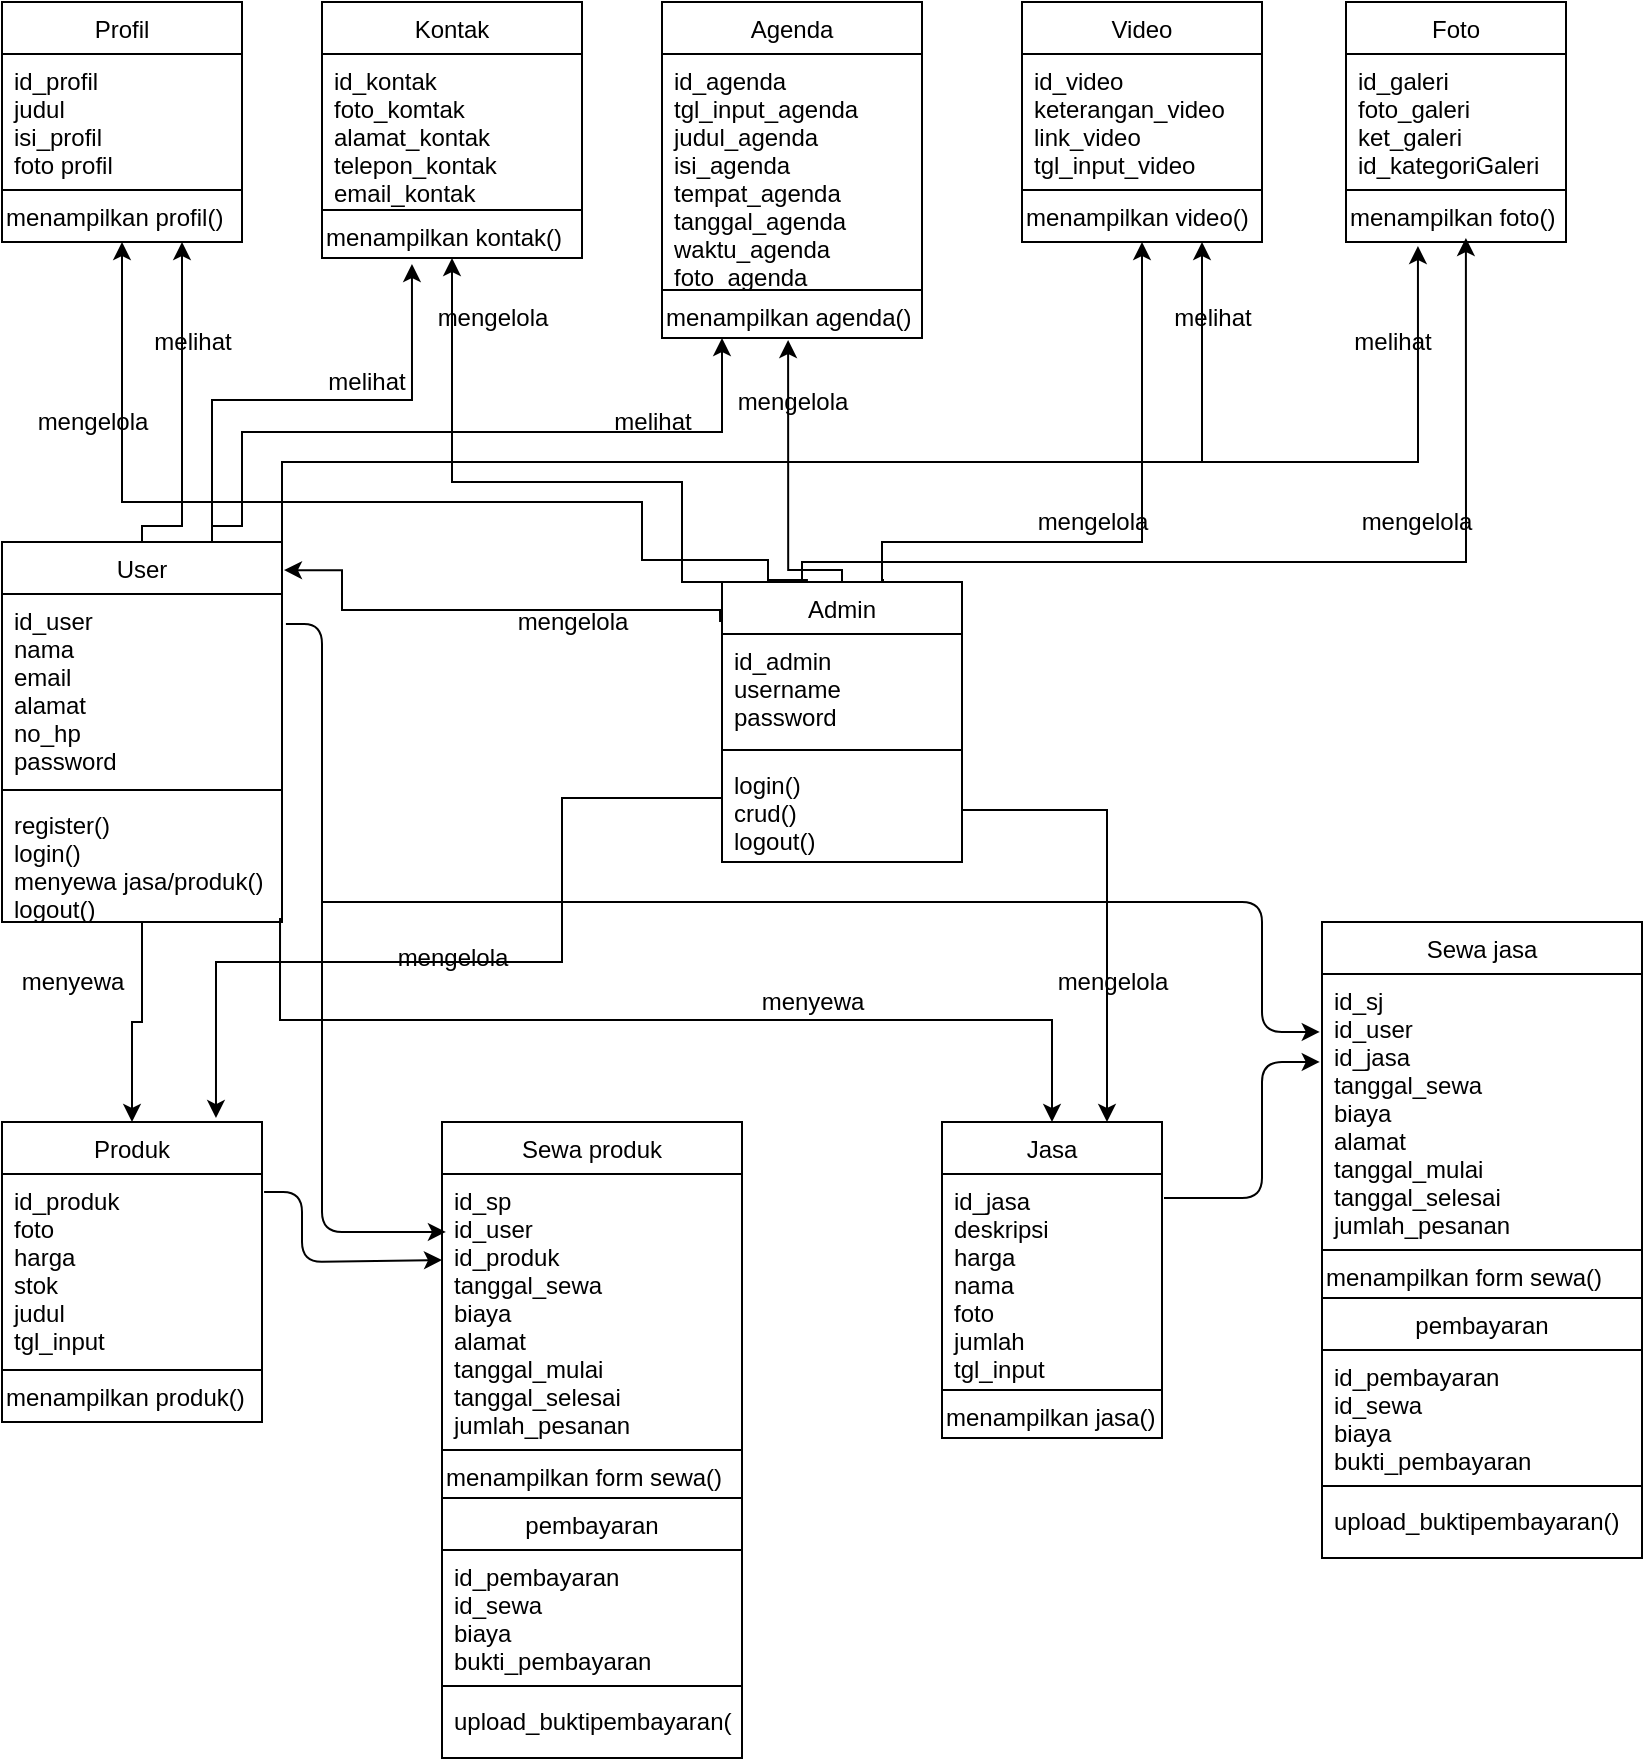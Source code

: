<mxfile version="12.4.8" type="device"><diagram id="C5RBs43oDa-KdzZeNtuy" name="Page-1"><mxGraphModel dx="868" dy="482" grid="1" gridSize="10" guides="1" tooltips="1" connect="1" arrows="1" fold="1" page="1" pageScale="1" pageWidth="827" pageHeight="1169" math="0" shadow="0"><root><mxCell id="WIyWlLk6GJQsqaUBKTNV-0"/><mxCell id="WIyWlLk6GJQsqaUBKTNV-1" parent="WIyWlLk6GJQsqaUBKTNV-0"/><mxCell id="HeBMt2DbHtwKE5MAPgMP-26" style="edgeStyle=orthogonalEdgeStyle;rounded=0;orthogonalLoop=1;jettySize=auto;html=1;exitX=0.5;exitY=0;exitDx=0;exitDy=0;entryX=0.485;entryY=1.05;entryDx=0;entryDy=0;entryPerimeter=0;" edge="1" parent="WIyWlLk6GJQsqaUBKTNV-1" source="zkfFHV4jXpPFQw0GAbJ--0" target="HeBMt2DbHtwKE5MAPgMP-13"><mxGeometry relative="1" as="geometry"><Array as="points"><mxPoint x="393" y="284"/></Array></mxGeometry></mxCell><mxCell id="HeBMt2DbHtwKE5MAPgMP-29" style="edgeStyle=orthogonalEdgeStyle;rounded=0;orthogonalLoop=1;jettySize=auto;html=1;exitX=0.675;exitY=-0.007;exitDx=0;exitDy=0;entryX=0.5;entryY=1;entryDx=0;entryDy=0;exitPerimeter=0;" edge="1" parent="WIyWlLk6GJQsqaUBKTNV-1" source="zkfFHV4jXpPFQw0GAbJ--0" target="HeBMt2DbHtwKE5MAPgMP-14"><mxGeometry relative="1" as="geometry"><Array as="points"><mxPoint x="440" y="289"/><mxPoint x="440" y="270"/><mxPoint x="570" y="270"/></Array></mxGeometry></mxCell><mxCell id="HeBMt2DbHtwKE5MAPgMP-31" style="edgeStyle=orthogonalEdgeStyle;rounded=0;orthogonalLoop=1;jettySize=auto;html=1;exitX=0.5;exitY=0;exitDx=0;exitDy=0;entryX=0.545;entryY=1;entryDx=0;entryDy=0;entryPerimeter=0;" edge="1" parent="WIyWlLk6GJQsqaUBKTNV-1" source="zkfFHV4jXpPFQw0GAbJ--0" target="HeBMt2DbHtwKE5MAPgMP-21"><mxGeometry relative="1" as="geometry"><Array as="points"><mxPoint x="400" y="280"/><mxPoint x="732" y="280"/></Array></mxGeometry></mxCell><mxCell id="zkfFHV4jXpPFQw0GAbJ--0" value="Admin" style="swimlane;fontStyle=0;align=center;verticalAlign=top;childLayout=stackLayout;horizontal=1;startSize=26;horizontalStack=0;resizeParent=1;resizeLast=0;collapsible=1;marginBottom=0;rounded=0;shadow=0;strokeWidth=1;" parent="WIyWlLk6GJQsqaUBKTNV-1" vertex="1"><mxGeometry x="360" y="290" width="120" height="140" as="geometry"><mxRectangle x="230" y="140" width="160" height="26" as="alternateBounds"/></mxGeometry></mxCell><mxCell id="zkfFHV4jXpPFQw0GAbJ--1" value="id_admin&#10;username&#10;password" style="text;align=left;verticalAlign=top;spacingLeft=4;spacingRight=4;overflow=hidden;rotatable=0;points=[[0,0.5],[1,0.5]];portConstraint=eastwest;" parent="zkfFHV4jXpPFQw0GAbJ--0" vertex="1"><mxGeometry y="26" width="120" height="54" as="geometry"/></mxCell><mxCell id="zkfFHV4jXpPFQw0GAbJ--4" value="" style="line;html=1;strokeWidth=1;align=left;verticalAlign=middle;spacingTop=-1;spacingLeft=3;spacingRight=3;rotatable=0;labelPosition=right;points=[];portConstraint=eastwest;" parent="zkfFHV4jXpPFQw0GAbJ--0" vertex="1"><mxGeometry y="80" width="120" height="8" as="geometry"/></mxCell><mxCell id="zkfFHV4jXpPFQw0GAbJ--5" value="login()&#10;crud()&#10;logout()" style="text;align=left;verticalAlign=top;spacingLeft=4;spacingRight=4;overflow=hidden;rotatable=0;points=[[0,0.5],[1,0.5]];portConstraint=eastwest;" parent="zkfFHV4jXpPFQw0GAbJ--0" vertex="1"><mxGeometry y="88" width="120" height="52" as="geometry"/></mxCell><mxCell id="zkfFHV4jXpPFQw0GAbJ--13" value="Sewa produk" style="swimlane;fontStyle=0;align=center;verticalAlign=top;childLayout=stackLayout;horizontal=1;startSize=26;horizontalStack=0;resizeParent=1;resizeLast=0;collapsible=1;marginBottom=0;rounded=0;shadow=0;strokeWidth=1;" parent="WIyWlLk6GJQsqaUBKTNV-1" vertex="1"><mxGeometry x="220" y="560" width="150" height="318" as="geometry"><mxRectangle x="340" y="380" width="170" height="26" as="alternateBounds"/></mxGeometry></mxCell><mxCell id="zkfFHV4jXpPFQw0GAbJ--14" value="id_sp&#10;id_user&#10;id_produk&#10;tanggal_sewa&#10;biaya&#10;alamat&#10;tanggal_mulai&#10;tanggal_selesai&#10;jumlah_pesanan" style="text;align=left;verticalAlign=top;spacingLeft=4;spacingRight=4;overflow=hidden;rotatable=0;points=[[0,0.5],[1,0.5]];portConstraint=eastwest;" parent="zkfFHV4jXpPFQw0GAbJ--13" vertex="1"><mxGeometry y="26" width="150" height="134" as="geometry"/></mxCell><mxCell id="zkfFHV4jXpPFQw0GAbJ--15" value="" style="line;html=1;strokeWidth=1;align=left;verticalAlign=middle;spacingTop=-1;spacingLeft=3;spacingRight=3;rotatable=0;labelPosition=right;points=[];portConstraint=eastwest;" parent="zkfFHV4jXpPFQw0GAbJ--13" vertex="1"><mxGeometry y="160" width="150" height="8" as="geometry"/></mxCell><mxCell id="HeBMt2DbHtwKE5MAPgMP-49" value="menampilkan form sewa()" style="text;html=1;align=left;verticalAlign=middle;resizable=0;points=[];autosize=1;" vertex="1" parent="zkfFHV4jXpPFQw0GAbJ--13"><mxGeometry y="168" width="150" height="20" as="geometry"/></mxCell><mxCell id="HeBMt2DbHtwKE5MAPgMP-85" value="pembayaran" style="swimlane;fontStyle=0;align=center;verticalAlign=top;childLayout=stackLayout;horizontal=1;startSize=26;horizontalStack=0;resizeParent=1;resizeLast=0;collapsible=1;marginBottom=0;rounded=0;shadow=0;strokeWidth=1;" vertex="1" parent="zkfFHV4jXpPFQw0GAbJ--13"><mxGeometry y="188" width="150" height="130" as="geometry"><mxRectangle x="130" y="380" width="160" height="26" as="alternateBounds"/></mxGeometry></mxCell><mxCell id="HeBMt2DbHtwKE5MAPgMP-86" value="id_pembayaran&#10;id_sewa&#10;biaya&#10;bukti_pembayaran" style="text;align=left;verticalAlign=top;spacingLeft=4;spacingRight=4;overflow=hidden;rotatable=0;points=[[0,0.5],[1,0.5]];portConstraint=eastwest;rounded=0;shadow=0;html=0;" vertex="1" parent="HeBMt2DbHtwKE5MAPgMP-85"><mxGeometry y="26" width="150" height="64" as="geometry"/></mxCell><mxCell id="HeBMt2DbHtwKE5MAPgMP-87" value="" style="line;html=1;strokeWidth=1;align=left;verticalAlign=middle;spacingTop=-1;spacingLeft=3;spacingRight=3;rotatable=0;labelPosition=right;points=[];portConstraint=eastwest;" vertex="1" parent="HeBMt2DbHtwKE5MAPgMP-85"><mxGeometry y="90" width="150" height="8" as="geometry"/></mxCell><mxCell id="HeBMt2DbHtwKE5MAPgMP-88" value="upload_buktipembayaran()" style="text;align=left;verticalAlign=top;spacingLeft=4;spacingRight=4;overflow=hidden;rotatable=0;points=[[0,0.5],[1,0.5]];portConstraint=eastwest;fontStyle=0" vertex="1" parent="HeBMt2DbHtwKE5MAPgMP-85"><mxGeometry y="98" width="150" height="26" as="geometry"/></mxCell><mxCell id="HeBMt2DbHtwKE5MAPgMP-43" style="edgeStyle=orthogonalEdgeStyle;rounded=0;orthogonalLoop=1;jettySize=auto;html=1;exitX=0.5;exitY=1;exitDx=0;exitDy=0;entryX=0.5;entryY=0;entryDx=0;entryDy=0;" edge="1" parent="WIyWlLk6GJQsqaUBKTNV-1" source="zkfFHV4jXpPFQw0GAbJ--17" target="HeBMt2DbHtwKE5MAPgMP-35"><mxGeometry relative="1" as="geometry"/></mxCell><mxCell id="HeBMt2DbHtwKE5MAPgMP-47" style="edgeStyle=orthogonalEdgeStyle;rounded=0;orthogonalLoop=1;jettySize=auto;html=1;exitX=0.993;exitY=1;exitDx=0;exitDy=0;entryX=0.5;entryY=0;entryDx=0;entryDy=0;exitPerimeter=0;" edge="1" parent="WIyWlLk6GJQsqaUBKTNV-1" source="zkfFHV4jXpPFQw0GAbJ--25" target="HeBMt2DbHtwKE5MAPgMP-39"><mxGeometry relative="1" as="geometry"/></mxCell><mxCell id="HeBMt2DbHtwKE5MAPgMP-64" style="edgeStyle=orthogonalEdgeStyle;rounded=0;orthogonalLoop=1;jettySize=auto;html=1;exitX=0.5;exitY=0;exitDx=0;exitDy=0;entryX=0.75;entryY=1;entryDx=0;entryDy=0;" edge="1" parent="WIyWlLk6GJQsqaUBKTNV-1" source="zkfFHV4jXpPFQw0GAbJ--17" target="HeBMt2DbHtwKE5MAPgMP-0"><mxGeometry relative="1" as="geometry"><Array as="points"><mxPoint x="90" y="262"/></Array></mxGeometry></mxCell><mxCell id="HeBMt2DbHtwKE5MAPgMP-68" style="edgeStyle=orthogonalEdgeStyle;rounded=0;orthogonalLoop=1;jettySize=auto;html=1;exitX=0.75;exitY=0;exitDx=0;exitDy=0;entryX=0.346;entryY=1.15;entryDx=0;entryDy=0;entryPerimeter=0;" edge="1" parent="WIyWlLk6GJQsqaUBKTNV-1" source="zkfFHV4jXpPFQw0GAbJ--17" target="HeBMt2DbHtwKE5MAPgMP-8"><mxGeometry relative="1" as="geometry"/></mxCell><mxCell id="HeBMt2DbHtwKE5MAPgMP-70" style="edgeStyle=orthogonalEdgeStyle;rounded=0;orthogonalLoop=1;jettySize=auto;html=1;exitX=0.75;exitY=0;exitDx=0;exitDy=0;" edge="1" parent="WIyWlLk6GJQsqaUBKTNV-1" source="zkfFHV4jXpPFQw0GAbJ--17" target="HeBMt2DbHtwKE5MAPgMP-13"><mxGeometry relative="1" as="geometry"><Array as="points"><mxPoint x="120" y="262"/><mxPoint x="120" y="215"/><mxPoint x="360" y="215"/></Array></mxGeometry></mxCell><mxCell id="HeBMt2DbHtwKE5MAPgMP-77" style="edgeStyle=orthogonalEdgeStyle;rounded=0;orthogonalLoop=1;jettySize=auto;html=1;exitX=1;exitY=0;exitDx=0;exitDy=0;entryX=0.75;entryY=1;entryDx=0;entryDy=0;" edge="1" parent="WIyWlLk6GJQsqaUBKTNV-1" source="zkfFHV4jXpPFQw0GAbJ--17" target="HeBMt2DbHtwKE5MAPgMP-14"><mxGeometry relative="1" as="geometry"><Array as="points"><mxPoint x="140" y="230"/><mxPoint x="600" y="230"/></Array></mxGeometry></mxCell><mxCell id="HeBMt2DbHtwKE5MAPgMP-79" style="edgeStyle=orthogonalEdgeStyle;rounded=0;orthogonalLoop=1;jettySize=auto;html=1;exitX=1;exitY=0;exitDx=0;exitDy=0;entryX=0.327;entryY=1.2;entryDx=0;entryDy=0;entryPerimeter=0;" edge="1" parent="WIyWlLk6GJQsqaUBKTNV-1" source="zkfFHV4jXpPFQw0GAbJ--17" target="HeBMt2DbHtwKE5MAPgMP-21"><mxGeometry relative="1" as="geometry"><Array as="points"><mxPoint x="140" y="230"/><mxPoint x="708" y="230"/></Array></mxGeometry></mxCell><mxCell id="zkfFHV4jXpPFQw0GAbJ--17" value="User" style="swimlane;fontStyle=0;align=center;verticalAlign=top;childLayout=stackLayout;horizontal=1;startSize=26;horizontalStack=0;resizeParent=1;resizeLast=0;collapsible=1;marginBottom=0;rounded=0;shadow=0;strokeWidth=1;" parent="WIyWlLk6GJQsqaUBKTNV-1" vertex="1"><mxGeometry y="270" width="140" height="190" as="geometry"><mxRectangle x="550" y="140" width="160" height="26" as="alternateBounds"/></mxGeometry></mxCell><mxCell id="zkfFHV4jXpPFQw0GAbJ--18" value="id_user&#10;nama&#10;email&#10;alamat&#10;no_hp&#10;password" style="text;align=left;verticalAlign=top;spacingLeft=4;spacingRight=4;overflow=hidden;rotatable=0;points=[[0,0.5],[1,0.5]];portConstraint=eastwest;" parent="zkfFHV4jXpPFQw0GAbJ--17" vertex="1"><mxGeometry y="26" width="140" height="94" as="geometry"/></mxCell><mxCell id="zkfFHV4jXpPFQw0GAbJ--23" value="" style="line;html=1;strokeWidth=1;align=left;verticalAlign=middle;spacingTop=-1;spacingLeft=3;spacingRight=3;rotatable=0;labelPosition=right;points=[];portConstraint=eastwest;" parent="zkfFHV4jXpPFQw0GAbJ--17" vertex="1"><mxGeometry y="120" width="140" height="8" as="geometry"/></mxCell><mxCell id="zkfFHV4jXpPFQw0GAbJ--25" value="register()&#10;login()&#10;menyewa jasa/produk()&#10;logout()" style="text;align=left;verticalAlign=top;spacingLeft=4;spacingRight=4;overflow=hidden;rotatable=0;points=[[0,0.5],[1,0.5]];portConstraint=eastwest;" parent="zkfFHV4jXpPFQw0GAbJ--17" vertex="1"><mxGeometry y="128" width="140" height="60" as="geometry"/></mxCell><mxCell id="HeBMt2DbHtwKE5MAPgMP-0" value="Profil" style="swimlane;fontStyle=0;align=center;verticalAlign=top;childLayout=stackLayout;horizontal=1;startSize=26;horizontalStack=0;resizeParent=1;resizeLast=0;collapsible=1;marginBottom=0;rounded=0;shadow=0;strokeWidth=1;" vertex="1" parent="WIyWlLk6GJQsqaUBKTNV-1"><mxGeometry width="120" height="120" as="geometry"><mxRectangle x="340" y="380" width="170" height="26" as="alternateBounds"/></mxGeometry></mxCell><mxCell id="HeBMt2DbHtwKE5MAPgMP-1" value="id_profil&#10;judul&#10;isi_profil&#10;foto profil" style="text;align=left;verticalAlign=top;spacingLeft=4;spacingRight=4;overflow=hidden;rotatable=0;points=[[0,0.5],[1,0.5]];portConstraint=eastwest;" vertex="1" parent="HeBMt2DbHtwKE5MAPgMP-0"><mxGeometry y="26" width="120" height="64" as="geometry"/></mxCell><mxCell id="HeBMt2DbHtwKE5MAPgMP-2" value="" style="line;html=1;strokeWidth=1;align=left;verticalAlign=middle;spacingTop=-1;spacingLeft=3;spacingRight=3;rotatable=0;labelPosition=right;points=[];portConstraint=eastwest;" vertex="1" parent="HeBMt2DbHtwKE5MAPgMP-0"><mxGeometry y="90" width="120" height="8" as="geometry"/></mxCell><mxCell id="HeBMt2DbHtwKE5MAPgMP-4" value="menampilkan profil()" style="text;html=1;align=left;verticalAlign=middle;resizable=0;points=[];autosize=1;" vertex="1" parent="HeBMt2DbHtwKE5MAPgMP-0"><mxGeometry y="98" width="120" height="20" as="geometry"/></mxCell><mxCell id="HeBMt2DbHtwKE5MAPgMP-5" value="Kontak" style="swimlane;fontStyle=0;align=center;verticalAlign=top;childLayout=stackLayout;horizontal=1;startSize=26;horizontalStack=0;resizeParent=1;resizeLast=0;collapsible=1;marginBottom=0;rounded=0;shadow=0;strokeWidth=1;" vertex="1" parent="WIyWlLk6GJQsqaUBKTNV-1"><mxGeometry x="160" width="130" height="128" as="geometry"><mxRectangle x="340" y="380" width="170" height="26" as="alternateBounds"/></mxGeometry></mxCell><mxCell id="HeBMt2DbHtwKE5MAPgMP-6" value="id_kontak&#10;foto_komtak&#10;alamat_kontak&#10;telepon_kontak&#10;email_kontak" style="text;align=left;verticalAlign=top;spacingLeft=4;spacingRight=4;overflow=hidden;rotatable=0;points=[[0,0.5],[1,0.5]];portConstraint=eastwest;" vertex="1" parent="HeBMt2DbHtwKE5MAPgMP-5"><mxGeometry y="26" width="130" height="74" as="geometry"/></mxCell><mxCell id="HeBMt2DbHtwKE5MAPgMP-7" value="" style="line;html=1;strokeWidth=1;align=left;verticalAlign=middle;spacingTop=-1;spacingLeft=3;spacingRight=3;rotatable=0;labelPosition=right;points=[];portConstraint=eastwest;" vertex="1" parent="HeBMt2DbHtwKE5MAPgMP-5"><mxGeometry y="100" width="130" height="8" as="geometry"/></mxCell><mxCell id="HeBMt2DbHtwKE5MAPgMP-8" value="menampilkan kontak()" style="text;html=1;align=left;verticalAlign=middle;resizable=0;points=[];autosize=1;" vertex="1" parent="HeBMt2DbHtwKE5MAPgMP-5"><mxGeometry y="108" width="130" height="20" as="geometry"/></mxCell><mxCell id="HeBMt2DbHtwKE5MAPgMP-10" value="Agenda" style="swimlane;fontStyle=0;align=center;verticalAlign=top;childLayout=stackLayout;horizontal=1;startSize=26;horizontalStack=0;resizeParent=1;resizeLast=0;collapsible=1;marginBottom=0;rounded=0;shadow=0;strokeWidth=1;" vertex="1" parent="WIyWlLk6GJQsqaUBKTNV-1"><mxGeometry x="330" width="130" height="168" as="geometry"><mxRectangle x="340" y="380" width="170" height="26" as="alternateBounds"/></mxGeometry></mxCell><mxCell id="HeBMt2DbHtwKE5MAPgMP-11" value="id_agenda&#10;tgl_input_agenda&#10;judul_agenda&#10;isi_agenda&#10;tempat_agenda&#10;tanggal_agenda&#10;waktu_agenda&#10;foto_agenda" style="text;align=left;verticalAlign=top;spacingLeft=4;spacingRight=4;overflow=hidden;rotatable=0;points=[[0,0.5],[1,0.5]];portConstraint=eastwest;" vertex="1" parent="HeBMt2DbHtwKE5MAPgMP-10"><mxGeometry y="26" width="130" height="114" as="geometry"/></mxCell><mxCell id="HeBMt2DbHtwKE5MAPgMP-12" value="" style="line;html=1;strokeWidth=1;align=left;verticalAlign=middle;spacingTop=-1;spacingLeft=3;spacingRight=3;rotatable=0;labelPosition=right;points=[];portConstraint=eastwest;" vertex="1" parent="HeBMt2DbHtwKE5MAPgMP-10"><mxGeometry y="140" width="130" height="8" as="geometry"/></mxCell><mxCell id="HeBMt2DbHtwKE5MAPgMP-13" value="menampilkan agenda()" style="text;html=1;align=left;verticalAlign=middle;resizable=0;points=[];autosize=1;" vertex="1" parent="HeBMt2DbHtwKE5MAPgMP-10"><mxGeometry y="148" width="130" height="20" as="geometry"/></mxCell><mxCell id="HeBMt2DbHtwKE5MAPgMP-14" value="Video" style="swimlane;fontStyle=0;align=center;verticalAlign=top;childLayout=stackLayout;horizontal=1;startSize=26;horizontalStack=0;resizeParent=1;resizeLast=0;collapsible=1;marginBottom=0;rounded=0;shadow=0;strokeWidth=1;" vertex="1" parent="WIyWlLk6GJQsqaUBKTNV-1"><mxGeometry x="510" width="120" height="120" as="geometry"><mxRectangle x="340" y="380" width="170" height="26" as="alternateBounds"/></mxGeometry></mxCell><mxCell id="HeBMt2DbHtwKE5MAPgMP-15" value="id_video&#10;keterangan_video&#10;link_video&#10;tgl_input_video" style="text;align=left;verticalAlign=top;spacingLeft=4;spacingRight=4;overflow=hidden;rotatable=0;points=[[0,0.5],[1,0.5]];portConstraint=eastwest;" vertex="1" parent="HeBMt2DbHtwKE5MAPgMP-14"><mxGeometry y="26" width="120" height="64" as="geometry"/></mxCell><mxCell id="HeBMt2DbHtwKE5MAPgMP-16" value="" style="line;html=1;strokeWidth=1;align=left;verticalAlign=middle;spacingTop=-1;spacingLeft=3;spacingRight=3;rotatable=0;labelPosition=right;points=[];portConstraint=eastwest;" vertex="1" parent="HeBMt2DbHtwKE5MAPgMP-14"><mxGeometry y="90" width="120" height="8" as="geometry"/></mxCell><mxCell id="HeBMt2DbHtwKE5MAPgMP-17" value="menampilkan video()" style="text;html=1;align=left;verticalAlign=middle;resizable=0;points=[];autosize=1;" vertex="1" parent="HeBMt2DbHtwKE5MAPgMP-14"><mxGeometry y="98" width="120" height="20" as="geometry"/></mxCell><mxCell id="HeBMt2DbHtwKE5MAPgMP-18" value="Foto" style="swimlane;fontStyle=0;align=center;verticalAlign=top;childLayout=stackLayout;horizontal=1;startSize=26;horizontalStack=0;resizeParent=1;resizeLast=0;collapsible=1;marginBottom=0;rounded=0;shadow=0;strokeWidth=1;" vertex="1" parent="WIyWlLk6GJQsqaUBKTNV-1"><mxGeometry x="672" width="110" height="120" as="geometry"><mxRectangle x="340" y="380" width="170" height="26" as="alternateBounds"/></mxGeometry></mxCell><mxCell id="HeBMt2DbHtwKE5MAPgMP-19" value="id_galeri&#10;foto_galeri&#10;ket_galeri&#10;id_kategoriGaleri" style="text;align=left;verticalAlign=top;spacingLeft=4;spacingRight=4;overflow=hidden;rotatable=0;points=[[0,0.5],[1,0.5]];portConstraint=eastwest;" vertex="1" parent="HeBMt2DbHtwKE5MAPgMP-18"><mxGeometry y="26" width="110" height="64" as="geometry"/></mxCell><mxCell id="HeBMt2DbHtwKE5MAPgMP-20" value="" style="line;html=1;strokeWidth=1;align=left;verticalAlign=middle;spacingTop=-1;spacingLeft=3;spacingRight=3;rotatable=0;labelPosition=right;points=[];portConstraint=eastwest;" vertex="1" parent="HeBMt2DbHtwKE5MAPgMP-18"><mxGeometry y="90" width="110" height="8" as="geometry"/></mxCell><mxCell id="HeBMt2DbHtwKE5MAPgMP-21" value="menampilkan foto()" style="text;html=1;align=left;verticalAlign=middle;resizable=0;points=[];autosize=1;" vertex="1" parent="HeBMt2DbHtwKE5MAPgMP-18"><mxGeometry y="98" width="110" height="20" as="geometry"/></mxCell><mxCell id="HeBMt2DbHtwKE5MAPgMP-22" style="edgeStyle=orthogonalEdgeStyle;rounded=0;orthogonalLoop=1;jettySize=auto;html=1;exitX=0.358;exitY=-0.007;exitDx=0;exitDy=0;entryX=0.5;entryY=1;entryDx=0;entryDy=0;exitPerimeter=0;" edge="1" parent="WIyWlLk6GJQsqaUBKTNV-1" source="zkfFHV4jXpPFQw0GAbJ--0" target="HeBMt2DbHtwKE5MAPgMP-0"><mxGeometry relative="1" as="geometry"><mxPoint x="120" y="190" as="targetPoint"/><Array as="points"><mxPoint x="383" y="279"/><mxPoint x="320" y="279"/><mxPoint x="320" y="250"/><mxPoint x="60" y="250"/></Array></mxGeometry></mxCell><mxCell id="HeBMt2DbHtwKE5MAPgMP-23" value="mengelola" style="text;html=1;align=center;verticalAlign=middle;resizable=0;points=[];autosize=1;" vertex="1" parent="WIyWlLk6GJQsqaUBKTNV-1"><mxGeometry x="10" y="200" width="70" height="20" as="geometry"/></mxCell><mxCell id="HeBMt2DbHtwKE5MAPgMP-24" style="edgeStyle=orthogonalEdgeStyle;rounded=0;orthogonalLoop=1;jettySize=auto;html=1;exitX=0.25;exitY=0;exitDx=0;exitDy=0;" edge="1" parent="WIyWlLk6GJQsqaUBKTNV-1" source="zkfFHV4jXpPFQw0GAbJ--0" target="HeBMt2DbHtwKE5MAPgMP-8"><mxGeometry relative="1" as="geometry"><mxPoint x="390" y="280" as="sourcePoint"/><Array as="points"><mxPoint x="340" y="290"/><mxPoint x="340" y="240"/><mxPoint x="225" y="240"/></Array></mxGeometry></mxCell><mxCell id="HeBMt2DbHtwKE5MAPgMP-25" value="mengelola" style="text;html=1;align=center;verticalAlign=middle;resizable=0;points=[];autosize=1;" vertex="1" parent="WIyWlLk6GJQsqaUBKTNV-1"><mxGeometry x="210" y="148" width="70" height="20" as="geometry"/></mxCell><mxCell id="HeBMt2DbHtwKE5MAPgMP-27" value="mengelola" style="text;html=1;align=center;verticalAlign=middle;resizable=0;points=[];autosize=1;" vertex="1" parent="WIyWlLk6GJQsqaUBKTNV-1"><mxGeometry x="360" y="190" width="70" height="20" as="geometry"/></mxCell><mxCell id="HeBMt2DbHtwKE5MAPgMP-30" value="mengelola" style="text;html=1;align=center;verticalAlign=middle;resizable=0;points=[];autosize=1;" vertex="1" parent="WIyWlLk6GJQsqaUBKTNV-1"><mxGeometry x="510" y="250" width="70" height="20" as="geometry"/></mxCell><mxCell id="HeBMt2DbHtwKE5MAPgMP-32" value="mengelola" style="text;html=1;align=center;verticalAlign=middle;resizable=0;points=[];autosize=1;" vertex="1" parent="WIyWlLk6GJQsqaUBKTNV-1"><mxGeometry x="672" y="250" width="70" height="20" as="geometry"/></mxCell><mxCell id="HeBMt2DbHtwKE5MAPgMP-34" value="mengelola" style="text;html=1;align=center;verticalAlign=middle;resizable=0;points=[];autosize=1;" vertex="1" parent="WIyWlLk6GJQsqaUBKTNV-1"><mxGeometry x="250" y="300" width="70" height="20" as="geometry"/></mxCell><mxCell id="HeBMt2DbHtwKE5MAPgMP-35" value="Produk" style="swimlane;fontStyle=0;align=center;verticalAlign=top;childLayout=stackLayout;horizontal=1;startSize=26;horizontalStack=0;resizeParent=1;resizeLast=0;collapsible=1;marginBottom=0;rounded=0;shadow=0;strokeWidth=1;" vertex="1" parent="WIyWlLk6GJQsqaUBKTNV-1"><mxGeometry y="560" width="130" height="150" as="geometry"><mxRectangle x="340" y="380" width="170" height="26" as="alternateBounds"/></mxGeometry></mxCell><mxCell id="HeBMt2DbHtwKE5MAPgMP-36" value="id_produk&#10;foto&#10;harga&#10;stok&#10;judul&#10;tgl_input" style="text;align=left;verticalAlign=top;spacingLeft=4;spacingRight=4;overflow=hidden;rotatable=0;points=[[0,0.5],[1,0.5]];portConstraint=eastwest;" vertex="1" parent="HeBMt2DbHtwKE5MAPgMP-35"><mxGeometry y="26" width="130" height="94" as="geometry"/></mxCell><mxCell id="HeBMt2DbHtwKE5MAPgMP-37" value="" style="line;html=1;strokeWidth=1;align=left;verticalAlign=middle;spacingTop=-1;spacingLeft=3;spacingRight=3;rotatable=0;labelPosition=right;points=[];portConstraint=eastwest;" vertex="1" parent="HeBMt2DbHtwKE5MAPgMP-35"><mxGeometry y="120" width="130" height="8" as="geometry"/></mxCell><mxCell id="HeBMt2DbHtwKE5MAPgMP-38" value="menampilkan produk()" style="text;html=1;align=left;verticalAlign=middle;resizable=0;points=[];autosize=1;" vertex="1" parent="HeBMt2DbHtwKE5MAPgMP-35"><mxGeometry y="128" width="130" height="20" as="geometry"/></mxCell><mxCell id="HeBMt2DbHtwKE5MAPgMP-39" value="Jasa" style="swimlane;fontStyle=0;align=center;verticalAlign=top;childLayout=stackLayout;horizontal=1;startSize=26;horizontalStack=0;resizeParent=1;resizeLast=0;collapsible=1;marginBottom=0;rounded=0;shadow=0;strokeWidth=1;" vertex="1" parent="WIyWlLk6GJQsqaUBKTNV-1"><mxGeometry x="470" y="560" width="110" height="158" as="geometry"><mxRectangle x="340" y="380" width="170" height="26" as="alternateBounds"/></mxGeometry></mxCell><mxCell id="HeBMt2DbHtwKE5MAPgMP-40" value="id_jasa&#10;deskripsi&#10;harga&#10;nama&#10;foto&#10;jumlah&#10;tgl_input" style="text;align=left;verticalAlign=top;spacingLeft=4;spacingRight=4;overflow=hidden;rotatable=0;points=[[0,0.5],[1,0.5]];portConstraint=eastwest;" vertex="1" parent="HeBMt2DbHtwKE5MAPgMP-39"><mxGeometry y="26" width="110" height="104" as="geometry"/></mxCell><mxCell id="HeBMt2DbHtwKE5MAPgMP-41" value="" style="line;html=1;strokeWidth=1;align=left;verticalAlign=middle;spacingTop=-1;spacingLeft=3;spacingRight=3;rotatable=0;labelPosition=right;points=[];portConstraint=eastwest;" vertex="1" parent="HeBMt2DbHtwKE5MAPgMP-39"><mxGeometry y="130" width="110" height="8" as="geometry"/></mxCell><mxCell id="HeBMt2DbHtwKE5MAPgMP-42" value="menampilkan jasa()" style="text;html=1;align=left;verticalAlign=middle;resizable=0;points=[];autosize=1;" vertex="1" parent="HeBMt2DbHtwKE5MAPgMP-39"><mxGeometry y="138" width="110" height="20" as="geometry"/></mxCell><mxCell id="HeBMt2DbHtwKE5MAPgMP-44" value="menyewa" style="text;html=1;align=center;verticalAlign=middle;resizable=0;points=[];autosize=1;" vertex="1" parent="WIyWlLk6GJQsqaUBKTNV-1"><mxGeometry y="480" width="70" height="20" as="geometry"/></mxCell><mxCell id="HeBMt2DbHtwKE5MAPgMP-48" value="menyewa" style="text;html=1;align=center;verticalAlign=middle;resizable=0;points=[];autosize=1;" vertex="1" parent="WIyWlLk6GJQsqaUBKTNV-1"><mxGeometry x="370" y="490" width="70" height="20" as="geometry"/></mxCell><mxCell id="HeBMt2DbHtwKE5MAPgMP-50" value="Sewa jasa" style="swimlane;fontStyle=0;align=center;verticalAlign=top;childLayout=stackLayout;horizontal=1;startSize=26;horizontalStack=0;resizeParent=1;resizeLast=0;collapsible=1;marginBottom=0;rounded=0;shadow=0;strokeWidth=1;" vertex="1" parent="WIyWlLk6GJQsqaUBKTNV-1"><mxGeometry x="660" y="460" width="160" height="318" as="geometry"><mxRectangle x="340" y="380" width="170" height="26" as="alternateBounds"/></mxGeometry></mxCell><mxCell id="HeBMt2DbHtwKE5MAPgMP-51" value="id_sj&#10;id_user&#10;id_jasa&#10;tanggal_sewa&#10;biaya&#10;alamat&#10;tanggal_mulai&#10;tanggal_selesai&#10;jumlah_pesanan" style="text;align=left;verticalAlign=top;spacingLeft=4;spacingRight=4;overflow=hidden;rotatable=0;points=[[0,0.5],[1,0.5]];portConstraint=eastwest;" vertex="1" parent="HeBMt2DbHtwKE5MAPgMP-50"><mxGeometry y="26" width="160" height="134" as="geometry"/></mxCell><mxCell id="HeBMt2DbHtwKE5MAPgMP-52" value="" style="line;html=1;strokeWidth=1;align=left;verticalAlign=middle;spacingTop=-1;spacingLeft=3;spacingRight=3;rotatable=0;labelPosition=right;points=[];portConstraint=eastwest;" vertex="1" parent="HeBMt2DbHtwKE5MAPgMP-50"><mxGeometry y="160" width="160" height="8" as="geometry"/></mxCell><mxCell id="HeBMt2DbHtwKE5MAPgMP-53" value="menampilkan form sewa()" style="text;html=1;align=left;verticalAlign=middle;resizable=0;points=[];autosize=1;" vertex="1" parent="HeBMt2DbHtwKE5MAPgMP-50"><mxGeometry y="168" width="160" height="20" as="geometry"/></mxCell><mxCell id="zkfFHV4jXpPFQw0GAbJ--6" value="pembayaran" style="swimlane;fontStyle=0;align=center;verticalAlign=top;childLayout=stackLayout;horizontal=1;startSize=26;horizontalStack=0;resizeParent=1;resizeLast=0;collapsible=1;marginBottom=0;rounded=0;shadow=0;strokeWidth=1;" parent="HeBMt2DbHtwKE5MAPgMP-50" vertex="1"><mxGeometry y="188" width="160" height="130" as="geometry"><mxRectangle x="130" y="380" width="160" height="26" as="alternateBounds"/></mxGeometry></mxCell><mxCell id="zkfFHV4jXpPFQw0GAbJ--8" value="id_pembayaran&#10;id_sewa&#10;biaya&#10;bukti_pembayaran" style="text;align=left;verticalAlign=top;spacingLeft=4;spacingRight=4;overflow=hidden;rotatable=0;points=[[0,0.5],[1,0.5]];portConstraint=eastwest;rounded=0;shadow=0;html=0;" parent="zkfFHV4jXpPFQw0GAbJ--6" vertex="1"><mxGeometry y="26" width="160" height="64" as="geometry"/></mxCell><mxCell id="zkfFHV4jXpPFQw0GAbJ--9" value="" style="line;html=1;strokeWidth=1;align=left;verticalAlign=middle;spacingTop=-1;spacingLeft=3;spacingRight=3;rotatable=0;labelPosition=right;points=[];portConstraint=eastwest;" parent="zkfFHV4jXpPFQw0GAbJ--6" vertex="1"><mxGeometry y="90" width="160" height="8" as="geometry"/></mxCell><mxCell id="zkfFHV4jXpPFQw0GAbJ--10" value="upload_buktipembayaran()" style="text;align=left;verticalAlign=top;spacingLeft=4;spacingRight=4;overflow=hidden;rotatable=0;points=[[0,0.5],[1,0.5]];portConstraint=eastwest;fontStyle=0" parent="zkfFHV4jXpPFQw0GAbJ--6" vertex="1"><mxGeometry y="98" width="160" height="26" as="geometry"/></mxCell><mxCell id="HeBMt2DbHtwKE5MAPgMP-54" value="" style="endArrow=classic;html=1;entryX=0.013;entryY=0.216;entryDx=0;entryDy=0;entryPerimeter=0;exitX=1.014;exitY=0.16;exitDx=0;exitDy=0;exitPerimeter=0;" edge="1" parent="WIyWlLk6GJQsqaUBKTNV-1" source="zkfFHV4jXpPFQw0GAbJ--18" target="zkfFHV4jXpPFQw0GAbJ--14"><mxGeometry width="50" height="50" relative="1" as="geometry"><mxPoint x="150" y="300" as="sourcePoint"/><mxPoint x="60" y="770" as="targetPoint"/><Array as="points"><mxPoint x="160" y="311"/><mxPoint x="160" y="615"/></Array></mxGeometry></mxCell><mxCell id="HeBMt2DbHtwKE5MAPgMP-55" value="" style="endArrow=classic;html=1;exitX=1.008;exitY=0.096;exitDx=0;exitDy=0;exitPerimeter=0;entryX=0;entryY=0.321;entryDx=0;entryDy=0;entryPerimeter=0;" edge="1" parent="WIyWlLk6GJQsqaUBKTNV-1" source="HeBMt2DbHtwKE5MAPgMP-36" target="zkfFHV4jXpPFQw0GAbJ--14"><mxGeometry width="50" height="50" relative="1" as="geometry"><mxPoint x="10" y="820" as="sourcePoint"/><mxPoint x="190" y="630" as="targetPoint"/><Array as="points"><mxPoint x="150" y="595"/><mxPoint x="150" y="630"/></Array></mxGeometry></mxCell><mxCell id="HeBMt2DbHtwKE5MAPgMP-56" value="" style="endArrow=classic;html=1;entryX=-0.007;entryY=0.216;entryDx=0;entryDy=0;entryPerimeter=0;" edge="1" parent="WIyWlLk6GJQsqaUBKTNV-1" target="HeBMt2DbHtwKE5MAPgMP-51"><mxGeometry width="50" height="50" relative="1" as="geometry"><mxPoint x="160" y="450" as="sourcePoint"/><mxPoint x="590" y="480" as="targetPoint"/><Array as="points"><mxPoint x="630" y="450"/><mxPoint x="630" y="515"/></Array></mxGeometry></mxCell><mxCell id="HeBMt2DbHtwKE5MAPgMP-57" value="" style="endArrow=classic;html=1;exitX=1.009;exitY=0.115;exitDx=0;exitDy=0;exitPerimeter=0;entryX=-0.007;entryY=0.328;entryDx=0;entryDy=0;entryPerimeter=0;" edge="1" parent="WIyWlLk6GJQsqaUBKTNV-1" source="HeBMt2DbHtwKE5MAPgMP-40" target="HeBMt2DbHtwKE5MAPgMP-51"><mxGeometry width="50" height="50" relative="1" as="geometry"><mxPoint x="545" y="710" as="sourcePoint"/><mxPoint x="595" y="660" as="targetPoint"/><Array as="points"><mxPoint x="630" y="598"/><mxPoint x="630" y="530"/></Array></mxGeometry></mxCell><mxCell id="HeBMt2DbHtwKE5MAPgMP-58" style="edgeStyle=orthogonalEdgeStyle;rounded=0;orthogonalLoop=1;jettySize=auto;html=1;exitX=-0.008;exitY=0.143;exitDx=0;exitDy=0;entryX=1.007;entryY=0.074;entryDx=0;entryDy=0;entryPerimeter=0;exitPerimeter=0;" edge="1" parent="WIyWlLk6GJQsqaUBKTNV-1" source="zkfFHV4jXpPFQw0GAbJ--0" target="zkfFHV4jXpPFQw0GAbJ--17"><mxGeometry relative="1" as="geometry"><Array as="points"><mxPoint x="170" y="304"/><mxPoint x="170" y="284"/></Array></mxGeometry></mxCell><mxCell id="HeBMt2DbHtwKE5MAPgMP-59" style="edgeStyle=orthogonalEdgeStyle;rounded=0;orthogonalLoop=1;jettySize=auto;html=1;exitX=0;exitY=0.5;exitDx=0;exitDy=0;entryX=0.823;entryY=-0.013;entryDx=0;entryDy=0;entryPerimeter=0;" edge="1" parent="WIyWlLk6GJQsqaUBKTNV-1" source="zkfFHV4jXpPFQw0GAbJ--5" target="HeBMt2DbHtwKE5MAPgMP-35"><mxGeometry relative="1" as="geometry"><Array as="points"><mxPoint x="280" y="398"/><mxPoint x="280" y="480"/><mxPoint x="107" y="480"/></Array></mxGeometry></mxCell><mxCell id="HeBMt2DbHtwKE5MAPgMP-61" value="mengelola" style="text;html=1;align=center;verticalAlign=middle;resizable=0;points=[];autosize=1;" vertex="1" parent="WIyWlLk6GJQsqaUBKTNV-1"><mxGeometry x="190" y="468" width="70" height="20" as="geometry"/></mxCell><mxCell id="HeBMt2DbHtwKE5MAPgMP-62" style="edgeStyle=orthogonalEdgeStyle;rounded=0;orthogonalLoop=1;jettySize=auto;html=1;exitX=1;exitY=0.5;exitDx=0;exitDy=0;entryX=0.75;entryY=0;entryDx=0;entryDy=0;" edge="1" parent="WIyWlLk6GJQsqaUBKTNV-1" source="zkfFHV4jXpPFQw0GAbJ--5" target="HeBMt2DbHtwKE5MAPgMP-39"><mxGeometry relative="1" as="geometry"/></mxCell><mxCell id="HeBMt2DbHtwKE5MAPgMP-63" value="mengelola" style="text;html=1;align=center;verticalAlign=middle;resizable=0;points=[];autosize=1;" vertex="1" parent="WIyWlLk6GJQsqaUBKTNV-1"><mxGeometry x="520" y="480" width="70" height="20" as="geometry"/></mxCell><mxCell id="HeBMt2DbHtwKE5MAPgMP-65" value="melihat" style="text;html=1;align=center;verticalAlign=middle;resizable=0;points=[];autosize=1;" vertex="1" parent="WIyWlLk6GJQsqaUBKTNV-1"><mxGeometry x="70" y="160" width="50" height="20" as="geometry"/></mxCell><mxCell id="HeBMt2DbHtwKE5MAPgMP-69" value="melihat" style="text;html=1;align=center;verticalAlign=middle;resizable=0;points=[];autosize=1;" vertex="1" parent="WIyWlLk6GJQsqaUBKTNV-1"><mxGeometry x="157" y="180" width="50" height="20" as="geometry"/></mxCell><mxCell id="HeBMt2DbHtwKE5MAPgMP-71" value="melihat" style="text;html=1;align=center;verticalAlign=middle;resizable=0;points=[];autosize=1;" vertex="1" parent="WIyWlLk6GJQsqaUBKTNV-1"><mxGeometry x="300" y="200" width="50" height="20" as="geometry"/></mxCell><mxCell id="HeBMt2DbHtwKE5MAPgMP-78" value="melihat" style="text;html=1;align=center;verticalAlign=middle;resizable=0;points=[];autosize=1;" vertex="1" parent="WIyWlLk6GJQsqaUBKTNV-1"><mxGeometry x="580" y="148" width="50" height="20" as="geometry"/></mxCell><mxCell id="HeBMt2DbHtwKE5MAPgMP-80" value="melihat" style="text;html=1;align=center;verticalAlign=middle;resizable=0;points=[];autosize=1;" vertex="1" parent="WIyWlLk6GJQsqaUBKTNV-1"><mxGeometry x="670" y="160" width="50" height="20" as="geometry"/></mxCell></root></mxGraphModel></diagram></mxfile>